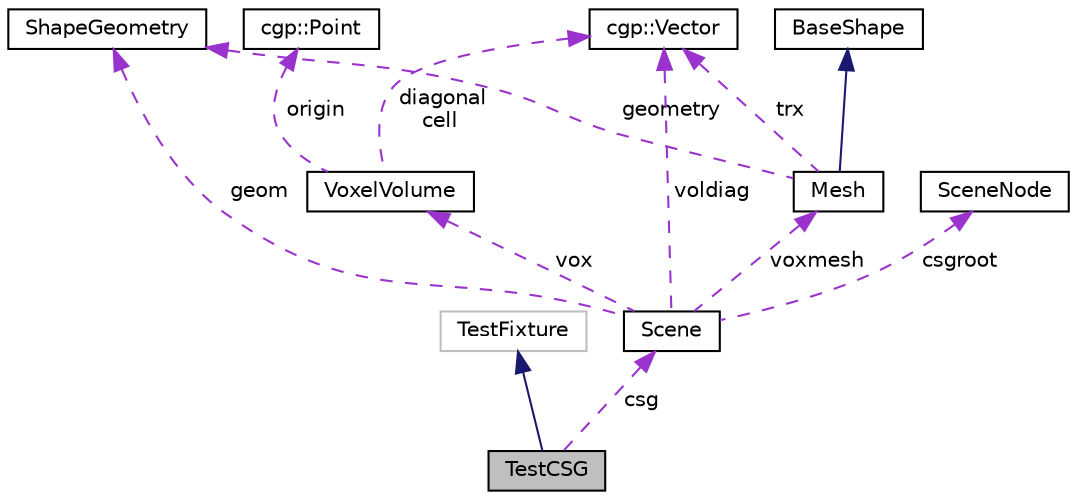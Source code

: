 digraph "TestCSG"
{
  edge [fontname="Helvetica",fontsize="10",labelfontname="Helvetica",labelfontsize="10"];
  node [fontname="Helvetica",fontsize="10",shape=record];
  Node1 [label="TestCSG",height=0.2,width=0.4,color="black", fillcolor="grey75", style="filled" fontcolor="black"];
  Node2 -> Node1 [dir="back",color="midnightblue",fontsize="10",style="solid",fontname="Helvetica"];
  Node2 [label="TestFixture",height=0.2,width=0.4,color="grey75", fillcolor="white", style="filled"];
  Node3 -> Node1 [dir="back",color="darkorchid3",fontsize="10",style="dashed",label=" csg" ,fontname="Helvetica"];
  Node3 [label="Scene",height=0.2,width=0.4,color="black", fillcolor="white", style="filled",URL="$classScene.html",tooltip="CSG Tree that can be evaluated to produce a volumetric representation. "];
  Node4 -> Node3 [dir="back",color="darkorchid3",fontsize="10",style="dashed",label=" geom" ,fontname="Helvetica"];
  Node4 [label="ShapeGeometry",height=0.2,width=0.4,color="black", fillcolor="white", style="filled",URL="$classShapeGeometry.html",tooltip="Geometry in a format suitable for OpenGL. "];
  Node5 -> Node3 [dir="back",color="darkorchid3",fontsize="10",style="dashed",label=" voldiag" ,fontname="Helvetica"];
  Node5 [label="cgp::Vector",height=0.2,width=0.4,color="black", fillcolor="white", style="filled",URL="$classcgp_1_1Vector.html"];
  Node6 -> Node3 [dir="back",color="darkorchid3",fontsize="10",style="dashed",label=" vox" ,fontname="Helvetica"];
  Node6 [label="VoxelVolume",height=0.2,width=0.4,color="black", fillcolor="white", style="filled",URL="$classVoxelVolume.html",tooltip="A cuboid volume regularly subdivided into uniformly sized cubes (voxels). "];
  Node5 -> Node6 [dir="back",color="darkorchid3",fontsize="10",style="dashed",label=" diagonal\ncell" ,fontname="Helvetica"];
  Node7 -> Node6 [dir="back",color="darkorchid3",fontsize="10",style="dashed",label=" origin" ,fontname="Helvetica"];
  Node7 [label="cgp::Point",height=0.2,width=0.4,color="black", fillcolor="white", style="filled",URL="$classcgp_1_1Point.html"];
  Node8 -> Node3 [dir="back",color="darkorchid3",fontsize="10",style="dashed",label=" voxmesh" ,fontname="Helvetica"];
  Node8 [label="Mesh",height=0.2,width=0.4,color="black", fillcolor="white", style="filled",URL="$classMesh.html",tooltip="A triangle mesh in 3D space. "];
  Node9 -> Node8 [dir="back",color="midnightblue",fontsize="10",style="solid",fontname="Helvetica"];
  Node9 [label="BaseShape",height=0.2,width=0.4,color="black", fillcolor="white", style="filled",URL="$classBaseShape.html",tooltip="Abstract base class for shapes. "];
  Node4 -> Node8 [dir="back",color="darkorchid3",fontsize="10",style="dashed",label=" geometry" ,fontname="Helvetica"];
  Node5 -> Node8 [dir="back",color="darkorchid3",fontsize="10",style="dashed",label=" trx" ,fontname="Helvetica"];
  Node10 -> Node3 [dir="back",color="darkorchid3",fontsize="10",style="dashed",label=" csgroot" ,fontname="Helvetica"];
  Node10 [label="SceneNode",height=0.2,width=0.4,color="black", fillcolor="white", style="filled",URL="$classSceneNode.html",tooltip="Base class for csg tree nodes. "];
}
